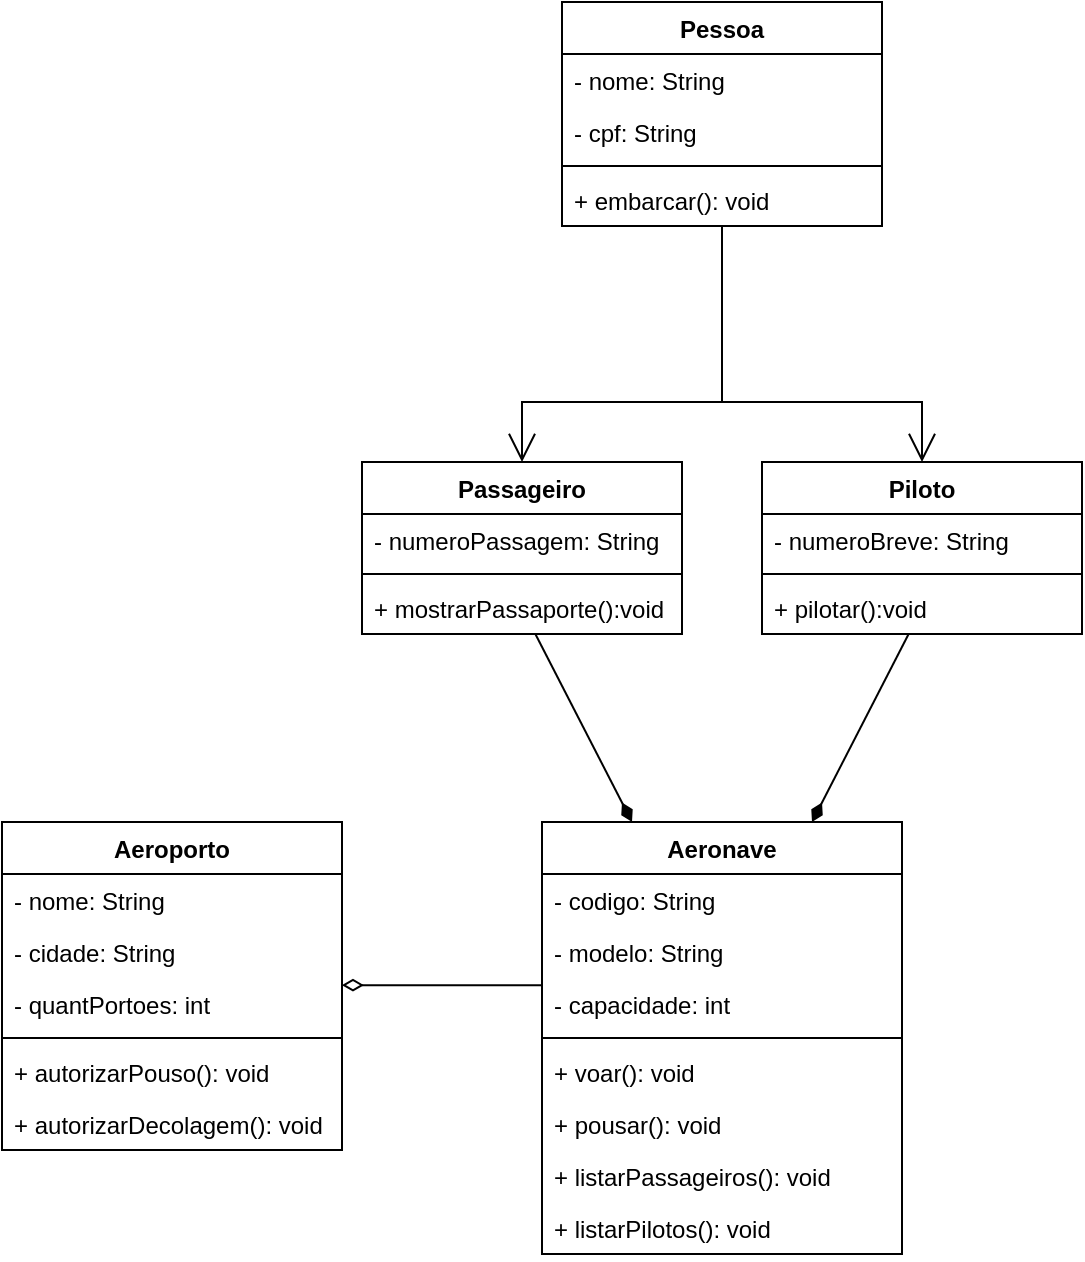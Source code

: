 <mxfile version="24.2.5" type="device">
  <diagram name="Página-1" id="MdKoODqQXdvLal5-l_Uh">
    <mxGraphModel dx="744" dy="689" grid="1" gridSize="10" guides="1" tooltips="1" connect="1" arrows="1" fold="1" page="1" pageScale="1" pageWidth="827" pageHeight="1169" math="0" shadow="0">
      <root>
        <mxCell id="0" />
        <mxCell id="1" parent="0" />
        <mxCell id="ATh_53cL3aANZ8EkiDdm-1" value="Pessoa" style="swimlane;fontStyle=1;align=center;verticalAlign=top;childLayout=stackLayout;horizontal=1;startSize=26;horizontalStack=0;resizeParent=1;resizeParentMax=0;resizeLast=0;collapsible=1;marginBottom=0;whiteSpace=wrap;html=1;" vertex="1" parent="1">
          <mxGeometry x="424" y="170" width="160" height="112" as="geometry" />
        </mxCell>
        <mxCell id="ATh_53cL3aANZ8EkiDdm-2" value="- nome: String" style="text;strokeColor=none;fillColor=none;align=left;verticalAlign=top;spacingLeft=4;spacingRight=4;overflow=hidden;rotatable=0;points=[[0,0.5],[1,0.5]];portConstraint=eastwest;whiteSpace=wrap;html=1;" vertex="1" parent="ATh_53cL3aANZ8EkiDdm-1">
          <mxGeometry y="26" width="160" height="26" as="geometry" />
        </mxCell>
        <mxCell id="ATh_53cL3aANZ8EkiDdm-26" value="- cpf: String" style="text;strokeColor=none;fillColor=none;align=left;verticalAlign=top;spacingLeft=4;spacingRight=4;overflow=hidden;rotatable=0;points=[[0,0.5],[1,0.5]];portConstraint=eastwest;whiteSpace=wrap;html=1;" vertex="1" parent="ATh_53cL3aANZ8EkiDdm-1">
          <mxGeometry y="52" width="160" height="26" as="geometry" />
        </mxCell>
        <mxCell id="ATh_53cL3aANZ8EkiDdm-3" value="" style="line;strokeWidth=1;fillColor=none;align=left;verticalAlign=middle;spacingTop=-1;spacingLeft=3;spacingRight=3;rotatable=0;labelPosition=right;points=[];portConstraint=eastwest;strokeColor=inherit;" vertex="1" parent="ATh_53cL3aANZ8EkiDdm-1">
          <mxGeometry y="78" width="160" height="8" as="geometry" />
        </mxCell>
        <mxCell id="ATh_53cL3aANZ8EkiDdm-4" value="+ embarcar(): void" style="text;strokeColor=none;fillColor=none;align=left;verticalAlign=top;spacingLeft=4;spacingRight=4;overflow=hidden;rotatable=0;points=[[0,0.5],[1,0.5]];portConstraint=eastwest;whiteSpace=wrap;html=1;" vertex="1" parent="ATh_53cL3aANZ8EkiDdm-1">
          <mxGeometry y="86" width="160" height="26" as="geometry" />
        </mxCell>
        <mxCell id="ATh_53cL3aANZ8EkiDdm-5" value="Passageiro" style="swimlane;fontStyle=1;align=center;verticalAlign=top;childLayout=stackLayout;horizontal=1;startSize=26;horizontalStack=0;resizeParent=1;resizeParentMax=0;resizeLast=0;collapsible=1;marginBottom=0;whiteSpace=wrap;html=1;" vertex="1" parent="1">
          <mxGeometry x="324" y="400" width="160" height="86" as="geometry" />
        </mxCell>
        <mxCell id="ATh_53cL3aANZ8EkiDdm-6" value="- numeroPassagem: String" style="text;strokeColor=none;fillColor=none;align=left;verticalAlign=top;spacingLeft=4;spacingRight=4;overflow=hidden;rotatable=0;points=[[0,0.5],[1,0.5]];portConstraint=eastwest;whiteSpace=wrap;html=1;" vertex="1" parent="ATh_53cL3aANZ8EkiDdm-5">
          <mxGeometry y="26" width="160" height="26" as="geometry" />
        </mxCell>
        <mxCell id="ATh_53cL3aANZ8EkiDdm-7" value="" style="line;strokeWidth=1;fillColor=none;align=left;verticalAlign=middle;spacingTop=-1;spacingLeft=3;spacingRight=3;rotatable=0;labelPosition=right;points=[];portConstraint=eastwest;strokeColor=inherit;" vertex="1" parent="ATh_53cL3aANZ8EkiDdm-5">
          <mxGeometry y="52" width="160" height="8" as="geometry" />
        </mxCell>
        <mxCell id="ATh_53cL3aANZ8EkiDdm-8" value="+ mostrarPassaporte():void" style="text;strokeColor=none;fillColor=none;align=left;verticalAlign=top;spacingLeft=4;spacingRight=4;overflow=hidden;rotatable=0;points=[[0,0.5],[1,0.5]];portConstraint=eastwest;whiteSpace=wrap;html=1;" vertex="1" parent="ATh_53cL3aANZ8EkiDdm-5">
          <mxGeometry y="60" width="160" height="26" as="geometry" />
        </mxCell>
        <mxCell id="ATh_53cL3aANZ8EkiDdm-9" value="Piloto" style="swimlane;fontStyle=1;align=center;verticalAlign=top;childLayout=stackLayout;horizontal=1;startSize=26;horizontalStack=0;resizeParent=1;resizeParentMax=0;resizeLast=0;collapsible=1;marginBottom=0;whiteSpace=wrap;html=1;" vertex="1" parent="1">
          <mxGeometry x="524" y="400" width="160" height="86" as="geometry" />
        </mxCell>
        <mxCell id="ATh_53cL3aANZ8EkiDdm-10" value="- numeroBreve: String" style="text;strokeColor=none;fillColor=none;align=left;verticalAlign=top;spacingLeft=4;spacingRight=4;overflow=hidden;rotatable=0;points=[[0,0.5],[1,0.5]];portConstraint=eastwest;whiteSpace=wrap;html=1;" vertex="1" parent="ATh_53cL3aANZ8EkiDdm-9">
          <mxGeometry y="26" width="160" height="26" as="geometry" />
        </mxCell>
        <mxCell id="ATh_53cL3aANZ8EkiDdm-11" value="" style="line;strokeWidth=1;fillColor=none;align=left;verticalAlign=middle;spacingTop=-1;spacingLeft=3;spacingRight=3;rotatable=0;labelPosition=right;points=[];portConstraint=eastwest;strokeColor=inherit;" vertex="1" parent="ATh_53cL3aANZ8EkiDdm-9">
          <mxGeometry y="52" width="160" height="8" as="geometry" />
        </mxCell>
        <mxCell id="ATh_53cL3aANZ8EkiDdm-12" value="+ pilotar():void" style="text;strokeColor=none;fillColor=none;align=left;verticalAlign=top;spacingLeft=4;spacingRight=4;overflow=hidden;rotatable=0;points=[[0,0.5],[1,0.5]];portConstraint=eastwest;whiteSpace=wrap;html=1;" vertex="1" parent="ATh_53cL3aANZ8EkiDdm-9">
          <mxGeometry y="60" width="160" height="26" as="geometry" />
        </mxCell>
        <mxCell id="ATh_53cL3aANZ8EkiDdm-13" value="" style="endArrow=open;endFill=1;endSize=12;html=1;rounded=0;entryX=0.5;entryY=0;entryDx=0;entryDy=0;" edge="1" parent="1" source="ATh_53cL3aANZ8EkiDdm-4" target="ATh_53cL3aANZ8EkiDdm-5">
          <mxGeometry width="160" relative="1" as="geometry">
            <mxPoint x="504" y="290" as="sourcePoint" />
            <mxPoint x="774" y="290" as="targetPoint" />
            <Array as="points">
              <mxPoint x="504" y="370" />
              <mxPoint x="404" y="370" />
            </Array>
          </mxGeometry>
        </mxCell>
        <mxCell id="ATh_53cL3aANZ8EkiDdm-14" value="" style="endArrow=open;endFill=1;endSize=12;html=1;rounded=0;entryX=0.5;entryY=0;entryDx=0;entryDy=0;" edge="1" parent="1" source="ATh_53cL3aANZ8EkiDdm-4" target="ATh_53cL3aANZ8EkiDdm-9">
          <mxGeometry width="160" relative="1" as="geometry">
            <mxPoint x="534" y="320" as="sourcePoint" />
            <mxPoint x="424" y="410" as="targetPoint" />
            <Array as="points">
              <mxPoint x="504" y="370" />
              <mxPoint x="604" y="370" />
            </Array>
          </mxGeometry>
        </mxCell>
        <mxCell id="ATh_53cL3aANZ8EkiDdm-15" value="Aeronave" style="swimlane;fontStyle=1;align=center;verticalAlign=top;childLayout=stackLayout;horizontal=1;startSize=26;horizontalStack=0;resizeParent=1;resizeParentMax=0;resizeLast=0;collapsible=1;marginBottom=0;whiteSpace=wrap;html=1;" vertex="1" parent="1">
          <mxGeometry x="414" y="580" width="180" height="216" as="geometry" />
        </mxCell>
        <mxCell id="ATh_53cL3aANZ8EkiDdm-16" value="- codigo: String" style="text;strokeColor=none;fillColor=none;align=left;verticalAlign=top;spacingLeft=4;spacingRight=4;overflow=hidden;rotatable=0;points=[[0,0.5],[1,0.5]];portConstraint=eastwest;whiteSpace=wrap;html=1;" vertex="1" parent="ATh_53cL3aANZ8EkiDdm-15">
          <mxGeometry y="26" width="180" height="26" as="geometry" />
        </mxCell>
        <mxCell id="ATh_53cL3aANZ8EkiDdm-27" value="- modelo: String" style="text;strokeColor=none;fillColor=none;align=left;verticalAlign=top;spacingLeft=4;spacingRight=4;overflow=hidden;rotatable=0;points=[[0,0.5],[1,0.5]];portConstraint=eastwest;whiteSpace=wrap;html=1;" vertex="1" parent="ATh_53cL3aANZ8EkiDdm-15">
          <mxGeometry y="52" width="180" height="26" as="geometry" />
        </mxCell>
        <mxCell id="ATh_53cL3aANZ8EkiDdm-28" value="- capacidade: int" style="text;strokeColor=none;fillColor=none;align=left;verticalAlign=top;spacingLeft=4;spacingRight=4;overflow=hidden;rotatable=0;points=[[0,0.5],[1,0.5]];portConstraint=eastwest;whiteSpace=wrap;html=1;" vertex="1" parent="ATh_53cL3aANZ8EkiDdm-15">
          <mxGeometry y="78" width="180" height="26" as="geometry" />
        </mxCell>
        <mxCell id="ATh_53cL3aANZ8EkiDdm-17" value="" style="line;strokeWidth=1;fillColor=none;align=left;verticalAlign=middle;spacingTop=-1;spacingLeft=3;spacingRight=3;rotatable=0;labelPosition=right;points=[];portConstraint=eastwest;strokeColor=inherit;" vertex="1" parent="ATh_53cL3aANZ8EkiDdm-15">
          <mxGeometry y="104" width="180" height="8" as="geometry" />
        </mxCell>
        <mxCell id="ATh_53cL3aANZ8EkiDdm-18" value="+ voar(): void" style="text;strokeColor=none;fillColor=none;align=left;verticalAlign=top;spacingLeft=4;spacingRight=4;overflow=hidden;rotatable=0;points=[[0,0.5],[1,0.5]];portConstraint=eastwest;whiteSpace=wrap;html=1;" vertex="1" parent="ATh_53cL3aANZ8EkiDdm-15">
          <mxGeometry y="112" width="180" height="26" as="geometry" />
        </mxCell>
        <mxCell id="ATh_53cL3aANZ8EkiDdm-32" value="+ pousar(): void" style="text;strokeColor=none;fillColor=none;align=left;verticalAlign=top;spacingLeft=4;spacingRight=4;overflow=hidden;rotatable=0;points=[[0,0.5],[1,0.5]];portConstraint=eastwest;whiteSpace=wrap;html=1;" vertex="1" parent="ATh_53cL3aANZ8EkiDdm-15">
          <mxGeometry y="138" width="180" height="26" as="geometry" />
        </mxCell>
        <mxCell id="ATh_53cL3aANZ8EkiDdm-33" value="+ listarPassageiros(): void" style="text;strokeColor=none;fillColor=none;align=left;verticalAlign=top;spacingLeft=4;spacingRight=4;overflow=hidden;rotatable=0;points=[[0,0.5],[1,0.5]];portConstraint=eastwest;whiteSpace=wrap;html=1;" vertex="1" parent="ATh_53cL3aANZ8EkiDdm-15">
          <mxGeometry y="164" width="180" height="26" as="geometry" />
        </mxCell>
        <mxCell id="ATh_53cL3aANZ8EkiDdm-34" value="+ listarPilotos(): void" style="text;strokeColor=none;fillColor=none;align=left;verticalAlign=top;spacingLeft=4;spacingRight=4;overflow=hidden;rotatable=0;points=[[0,0.5],[1,0.5]];portConstraint=eastwest;whiteSpace=wrap;html=1;" vertex="1" parent="ATh_53cL3aANZ8EkiDdm-15">
          <mxGeometry y="190" width="180" height="26" as="geometry" />
        </mxCell>
        <mxCell id="ATh_53cL3aANZ8EkiDdm-19" value="&lt;div&gt;Aeroporto&lt;/div&gt;" style="swimlane;fontStyle=1;align=center;verticalAlign=top;childLayout=stackLayout;horizontal=1;startSize=26;horizontalStack=0;resizeParent=1;resizeParentMax=0;resizeLast=0;collapsible=1;marginBottom=0;whiteSpace=wrap;html=1;" vertex="1" parent="1">
          <mxGeometry x="144" y="580" width="170" height="164" as="geometry" />
        </mxCell>
        <mxCell id="ATh_53cL3aANZ8EkiDdm-20" value="- nome: String" style="text;strokeColor=none;fillColor=none;align=left;verticalAlign=top;spacingLeft=4;spacingRight=4;overflow=hidden;rotatable=0;points=[[0,0.5],[1,0.5]];portConstraint=eastwest;whiteSpace=wrap;html=1;" vertex="1" parent="ATh_53cL3aANZ8EkiDdm-19">
          <mxGeometry y="26" width="170" height="26" as="geometry" />
        </mxCell>
        <mxCell id="ATh_53cL3aANZ8EkiDdm-29" value="- cidade: String" style="text;strokeColor=none;fillColor=none;align=left;verticalAlign=top;spacingLeft=4;spacingRight=4;overflow=hidden;rotatable=0;points=[[0,0.5],[1,0.5]];portConstraint=eastwest;whiteSpace=wrap;html=1;" vertex="1" parent="ATh_53cL3aANZ8EkiDdm-19">
          <mxGeometry y="52" width="170" height="26" as="geometry" />
        </mxCell>
        <mxCell id="ATh_53cL3aANZ8EkiDdm-30" value="- quantPortoes: int" style="text;strokeColor=none;fillColor=none;align=left;verticalAlign=top;spacingLeft=4;spacingRight=4;overflow=hidden;rotatable=0;points=[[0,0.5],[1,0.5]];portConstraint=eastwest;whiteSpace=wrap;html=1;" vertex="1" parent="ATh_53cL3aANZ8EkiDdm-19">
          <mxGeometry y="78" width="170" height="26" as="geometry" />
        </mxCell>
        <mxCell id="ATh_53cL3aANZ8EkiDdm-21" value="" style="line;strokeWidth=1;fillColor=none;align=left;verticalAlign=middle;spacingTop=-1;spacingLeft=3;spacingRight=3;rotatable=0;labelPosition=right;points=[];portConstraint=eastwest;strokeColor=inherit;" vertex="1" parent="ATh_53cL3aANZ8EkiDdm-19">
          <mxGeometry y="104" width="170" height="8" as="geometry" />
        </mxCell>
        <mxCell id="ATh_53cL3aANZ8EkiDdm-31" value="+ autorizarPouso(): void" style="text;strokeColor=none;fillColor=none;align=left;verticalAlign=top;spacingLeft=4;spacingRight=4;overflow=hidden;rotatable=0;points=[[0,0.5],[1,0.5]];portConstraint=eastwest;whiteSpace=wrap;html=1;" vertex="1" parent="ATh_53cL3aANZ8EkiDdm-19">
          <mxGeometry y="112" width="170" height="26" as="geometry" />
        </mxCell>
        <mxCell id="ATh_53cL3aANZ8EkiDdm-22" value="+ autorizarDecolagem(): void" style="text;strokeColor=none;fillColor=none;align=left;verticalAlign=top;spacingLeft=4;spacingRight=4;overflow=hidden;rotatable=0;points=[[0,0.5],[1,0.5]];portConstraint=eastwest;whiteSpace=wrap;html=1;" vertex="1" parent="ATh_53cL3aANZ8EkiDdm-19">
          <mxGeometry y="138" width="170" height="26" as="geometry" />
        </mxCell>
        <mxCell id="ATh_53cL3aANZ8EkiDdm-23" value="" style="endArrow=none;startArrow=diamondThin;endFill=0;startFill=0;html=1;verticalAlign=bottom;labelBackgroundColor=none;strokeWidth=1;startSize=8;endSize=8;rounded=0;exitX=1;exitY=0.5;exitDx=0;exitDy=0;entryX=0;entryY=0.5;entryDx=0;entryDy=0;" edge="1" parent="1">
          <mxGeometry width="160" relative="1" as="geometry">
            <mxPoint x="314" y="661.58" as="sourcePoint" />
            <mxPoint x="414" y="661.58" as="targetPoint" />
          </mxGeometry>
        </mxCell>
        <mxCell id="ATh_53cL3aANZ8EkiDdm-24" value="" style="endArrow=none;startArrow=diamondThin;endFill=0;startFill=1;html=1;verticalAlign=bottom;labelBackgroundColor=none;strokeWidth=1;startSize=8;endSize=8;rounded=0;exitX=0.25;exitY=0;exitDx=0;exitDy=0;" edge="1" parent="1" source="ATh_53cL3aANZ8EkiDdm-15" target="ATh_53cL3aANZ8EkiDdm-8">
          <mxGeometry width="160" relative="1" as="geometry">
            <mxPoint x="354" y="510" as="sourcePoint" />
            <mxPoint x="464" y="520" as="targetPoint" />
          </mxGeometry>
        </mxCell>
        <mxCell id="ATh_53cL3aANZ8EkiDdm-25" value="" style="endArrow=none;startArrow=diamondThin;endFill=0;startFill=1;html=1;verticalAlign=bottom;labelBackgroundColor=none;strokeWidth=1;startSize=8;endSize=8;rounded=0;exitX=0.75;exitY=0;exitDx=0;exitDy=0;" edge="1" parent="1" source="ATh_53cL3aANZ8EkiDdm-15" target="ATh_53cL3aANZ8EkiDdm-12">
          <mxGeometry width="160" relative="1" as="geometry">
            <mxPoint x="364" y="520" as="sourcePoint" />
            <mxPoint x="604" y="510" as="targetPoint" />
          </mxGeometry>
        </mxCell>
      </root>
    </mxGraphModel>
  </diagram>
</mxfile>

